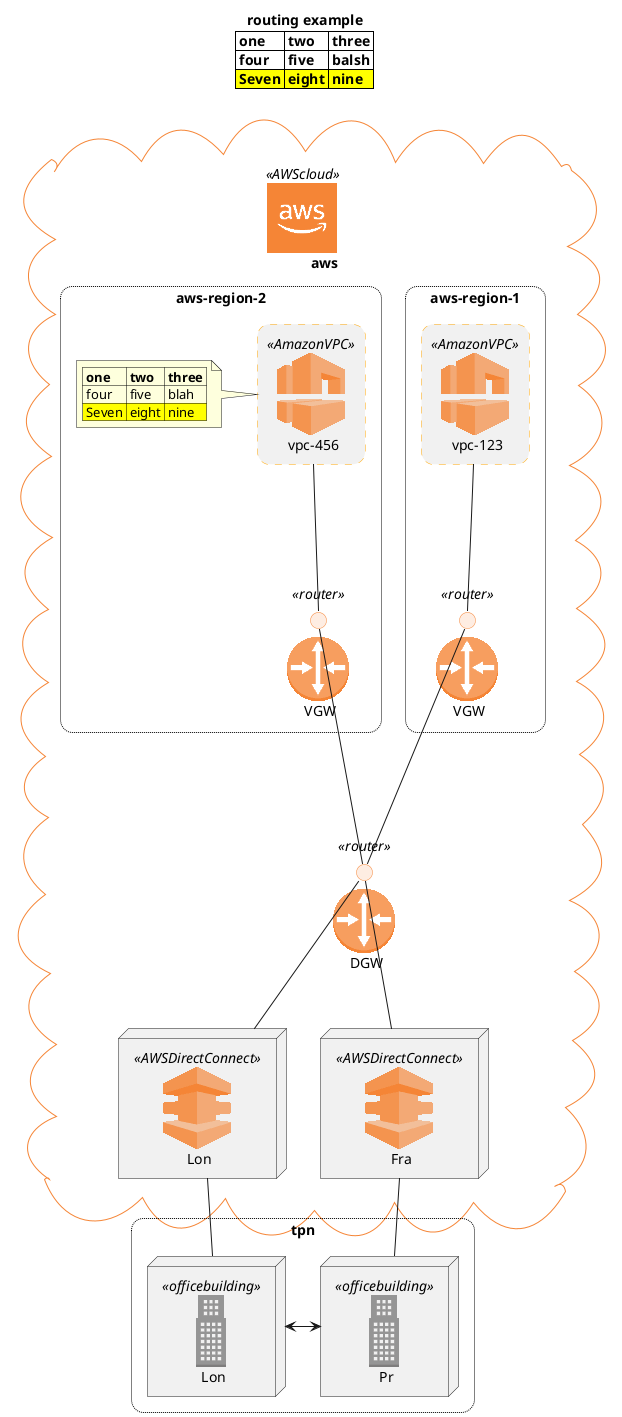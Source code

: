 {
  "sha1": "8bwkavamqtdfmg9x337c891pt8rgfu8",
  "insertion": {
    "when": "2024-05-30T20:48:21.386Z",
    "user": "plantuml@gmail.com"
  }
}
@startuml
' DGW setup

!definelong mytbl(vpc1) 
|= one |= two |= three |
| four | five | vpc1 |
<#yellow>| Seven | eight | nine |
!enddefinelong

!include <aws/common>
!include <aws/general/awscloud/awscloud>
!include <aws/general/officebuilding/officebuilding>
!include <aws/compute/amazonvpc/amazonvpc>
!include <aws/compute/amazonvpc/router/router>
!include <aws/networkingcontentdelivery/awsdirectconnect/awsdirectconnect>

title 
routing example
mytbl(balsh)
end title

skinparam rectangle {
 roundCorner<<AmazonVPC>> 25
 borderStyle<<AmazonVPC>> dashed
 borderColor<<AmazonVPC>> orange
 roundCorner 25
 borderColor black
 borderstyle dotted
}


AWSCLOUD(aws,aws){
rectangle "aws-region-1" {
  AMAZONVPC(dub,vpc-123, rectangle)
  ROUTER(vgwD,VGW)
}
ROUTER(dgw,DGW)

rectangle "aws-region-2" {
 AMAZONVPC(fra,vpc-456,rectangle)
 note left 
mytbl(blah)
 end note
 ROUTER(vgwF,VGW)
}

 AWSDIRECTCONNECT(dc1,Lon)
 AWSDIRECTCONNECT(dc2,Fra)

}

rectangle tpn {
 OFFICEBUILDING(lon,Lon)
 OFFICEBUILDING(pr,Pr)
 pr <-> lon
}

dub -- vgwD
vgwD -- dgw
fra -- vgwF
vgwF -- dgw
dgw -- dc1
dgw -- dc2
dc1 -- lon
dc2 -- pr
@enduml
